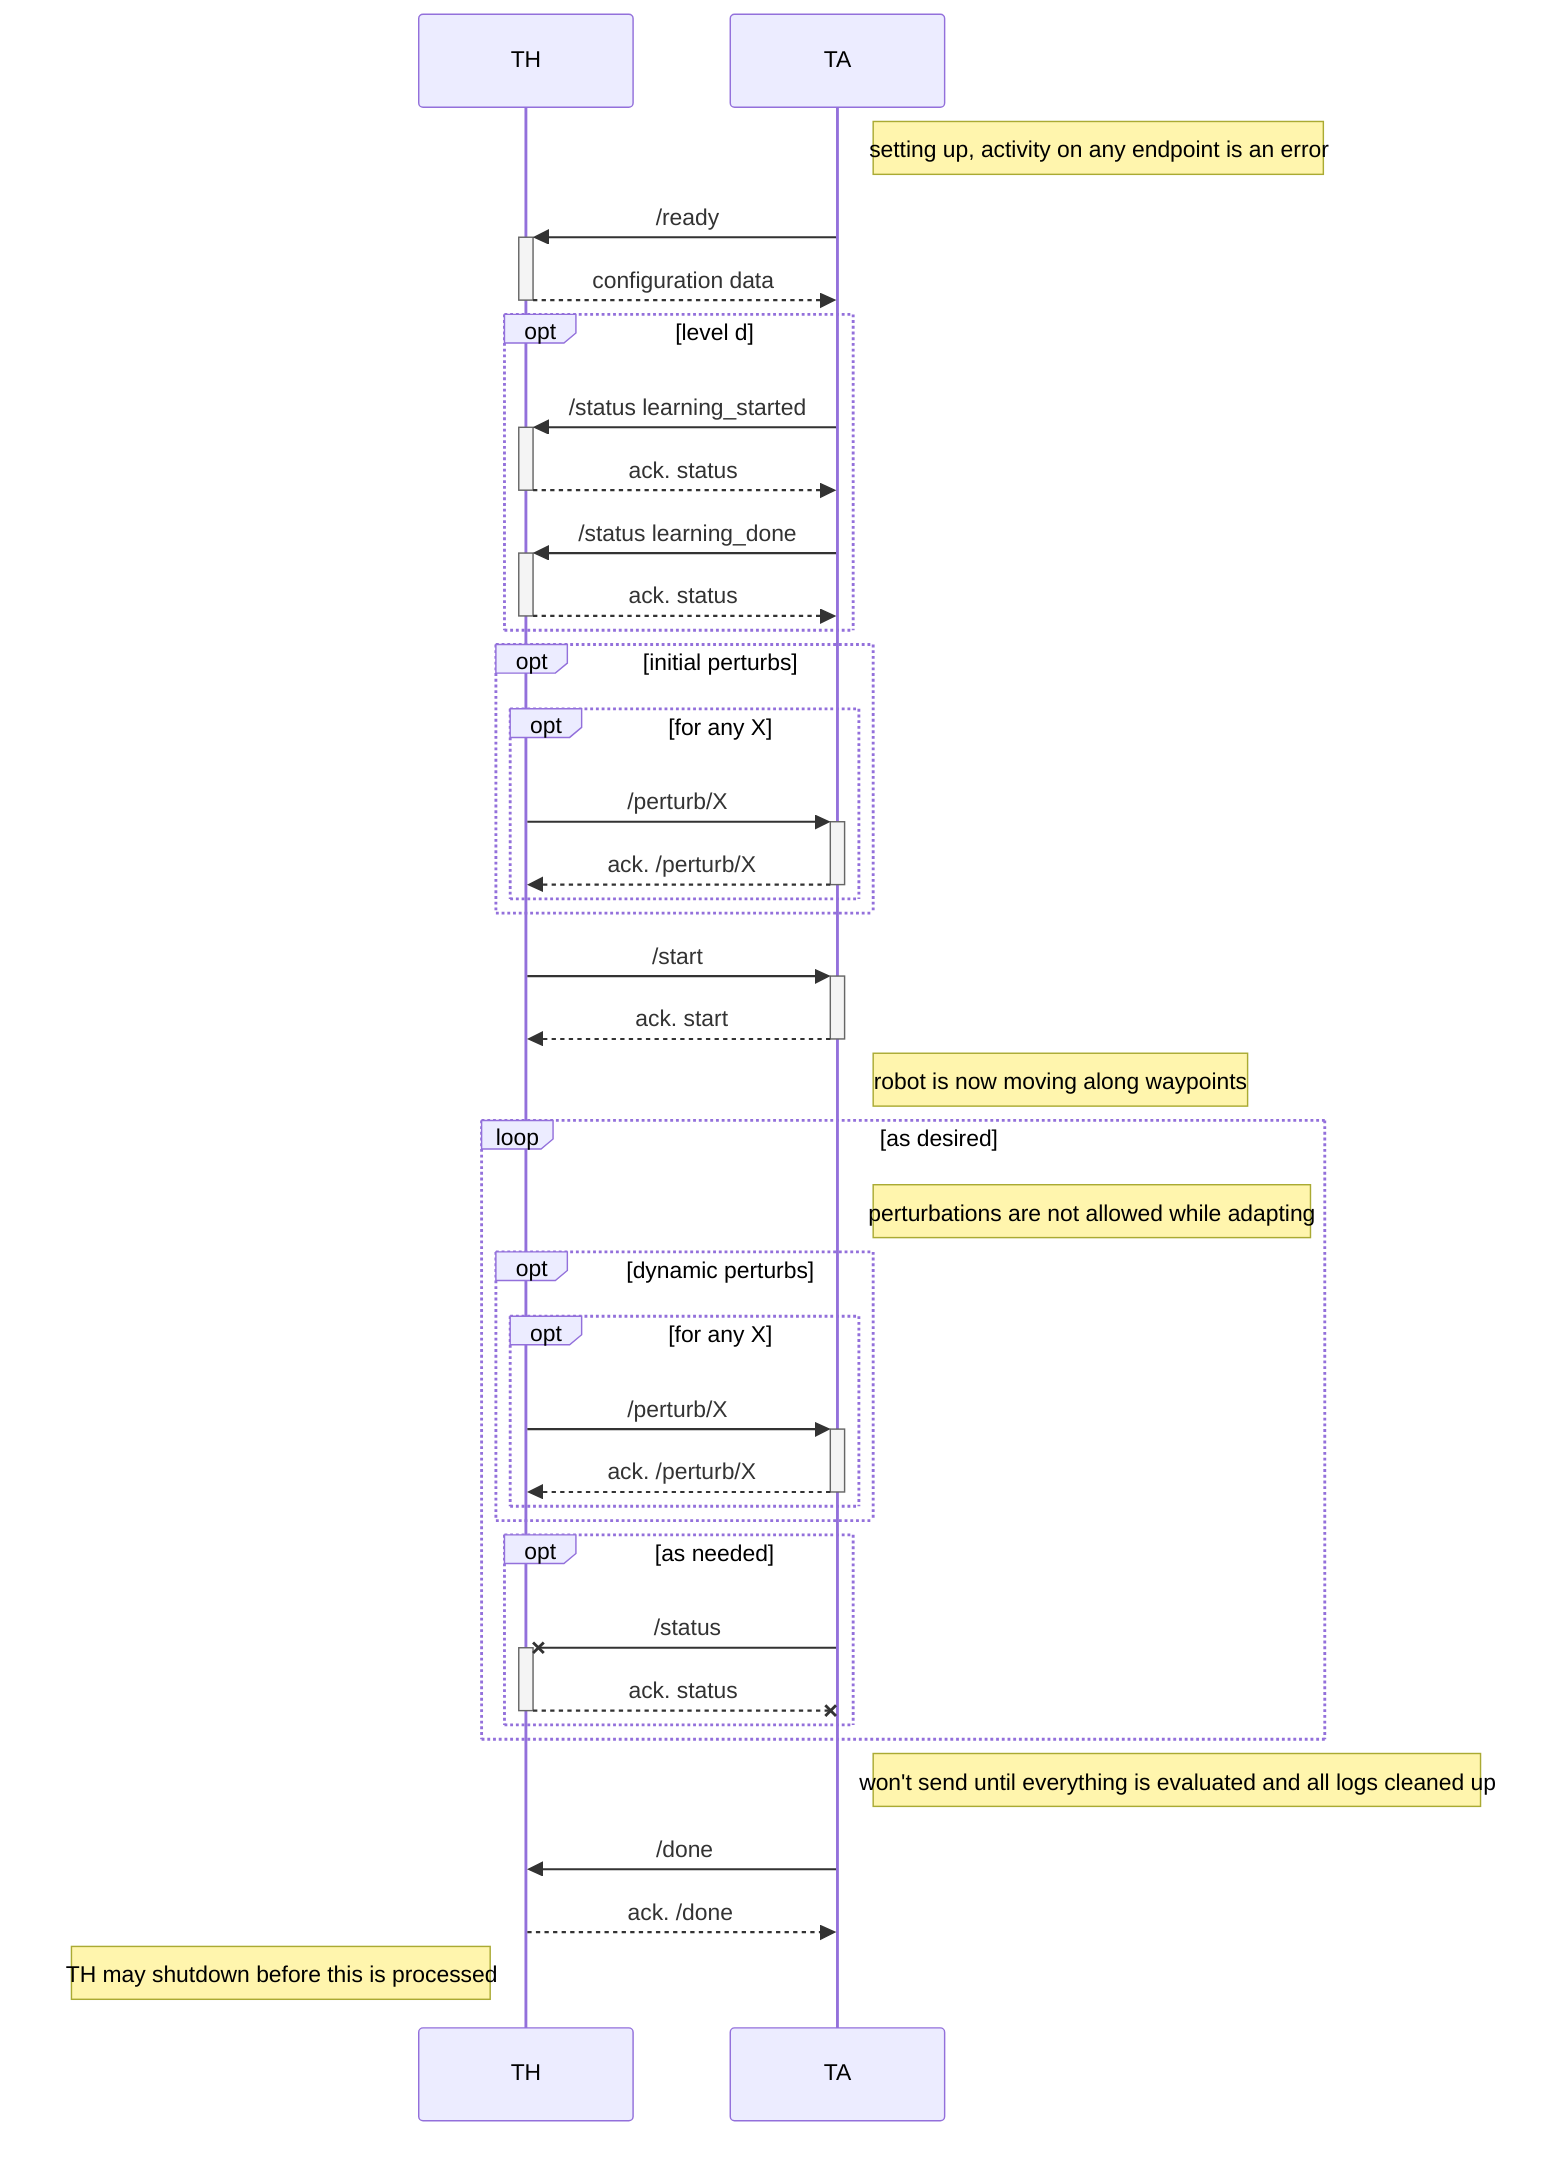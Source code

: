 sequenceDiagram
	participant TH
	participant TA

	Note right of TA: setting up, activity on any endpoint is an error

        TA ->>+ TH: /ready
        TH -->>- TA: configuration data

	opt level d
	        TA ->>+ TH: /status learning_started
        	TH -->>- TA: ack. status

        	TA ->>+ TH: /status learning_done
		TH -->>- TA: ack. status
	end

        opt initial perturbs
            opt for any X
                 TH ->>+ TA: /perturb/X
                 TA -->>- TH: ack. /perturb/X
            end
        end

        TH ->>+ TA: /start
        TA -->>- TH: ack. start
        Note right of TA: robot is now moving along waypoints

        loop as desired
		Note right of TA: perturbations are not allowed while adapting
                opt dynamic perturbs
                            opt for any X
                                 TH ->>+ TA: /perturb/X
                                 TA -->>- TH: ack. /perturb/X
                            end
                end

                opt as needed
                    TA -x+ TH: /status
                    TH --x- TA: ack. status
                end
        end

	Note right of TA: won't send until everything is evaluated and all logs cleaned up
        TA ->> TH: /done
        TH -->> TA: ack. /done

        Note left of TH: TH may shutdown before this is processed